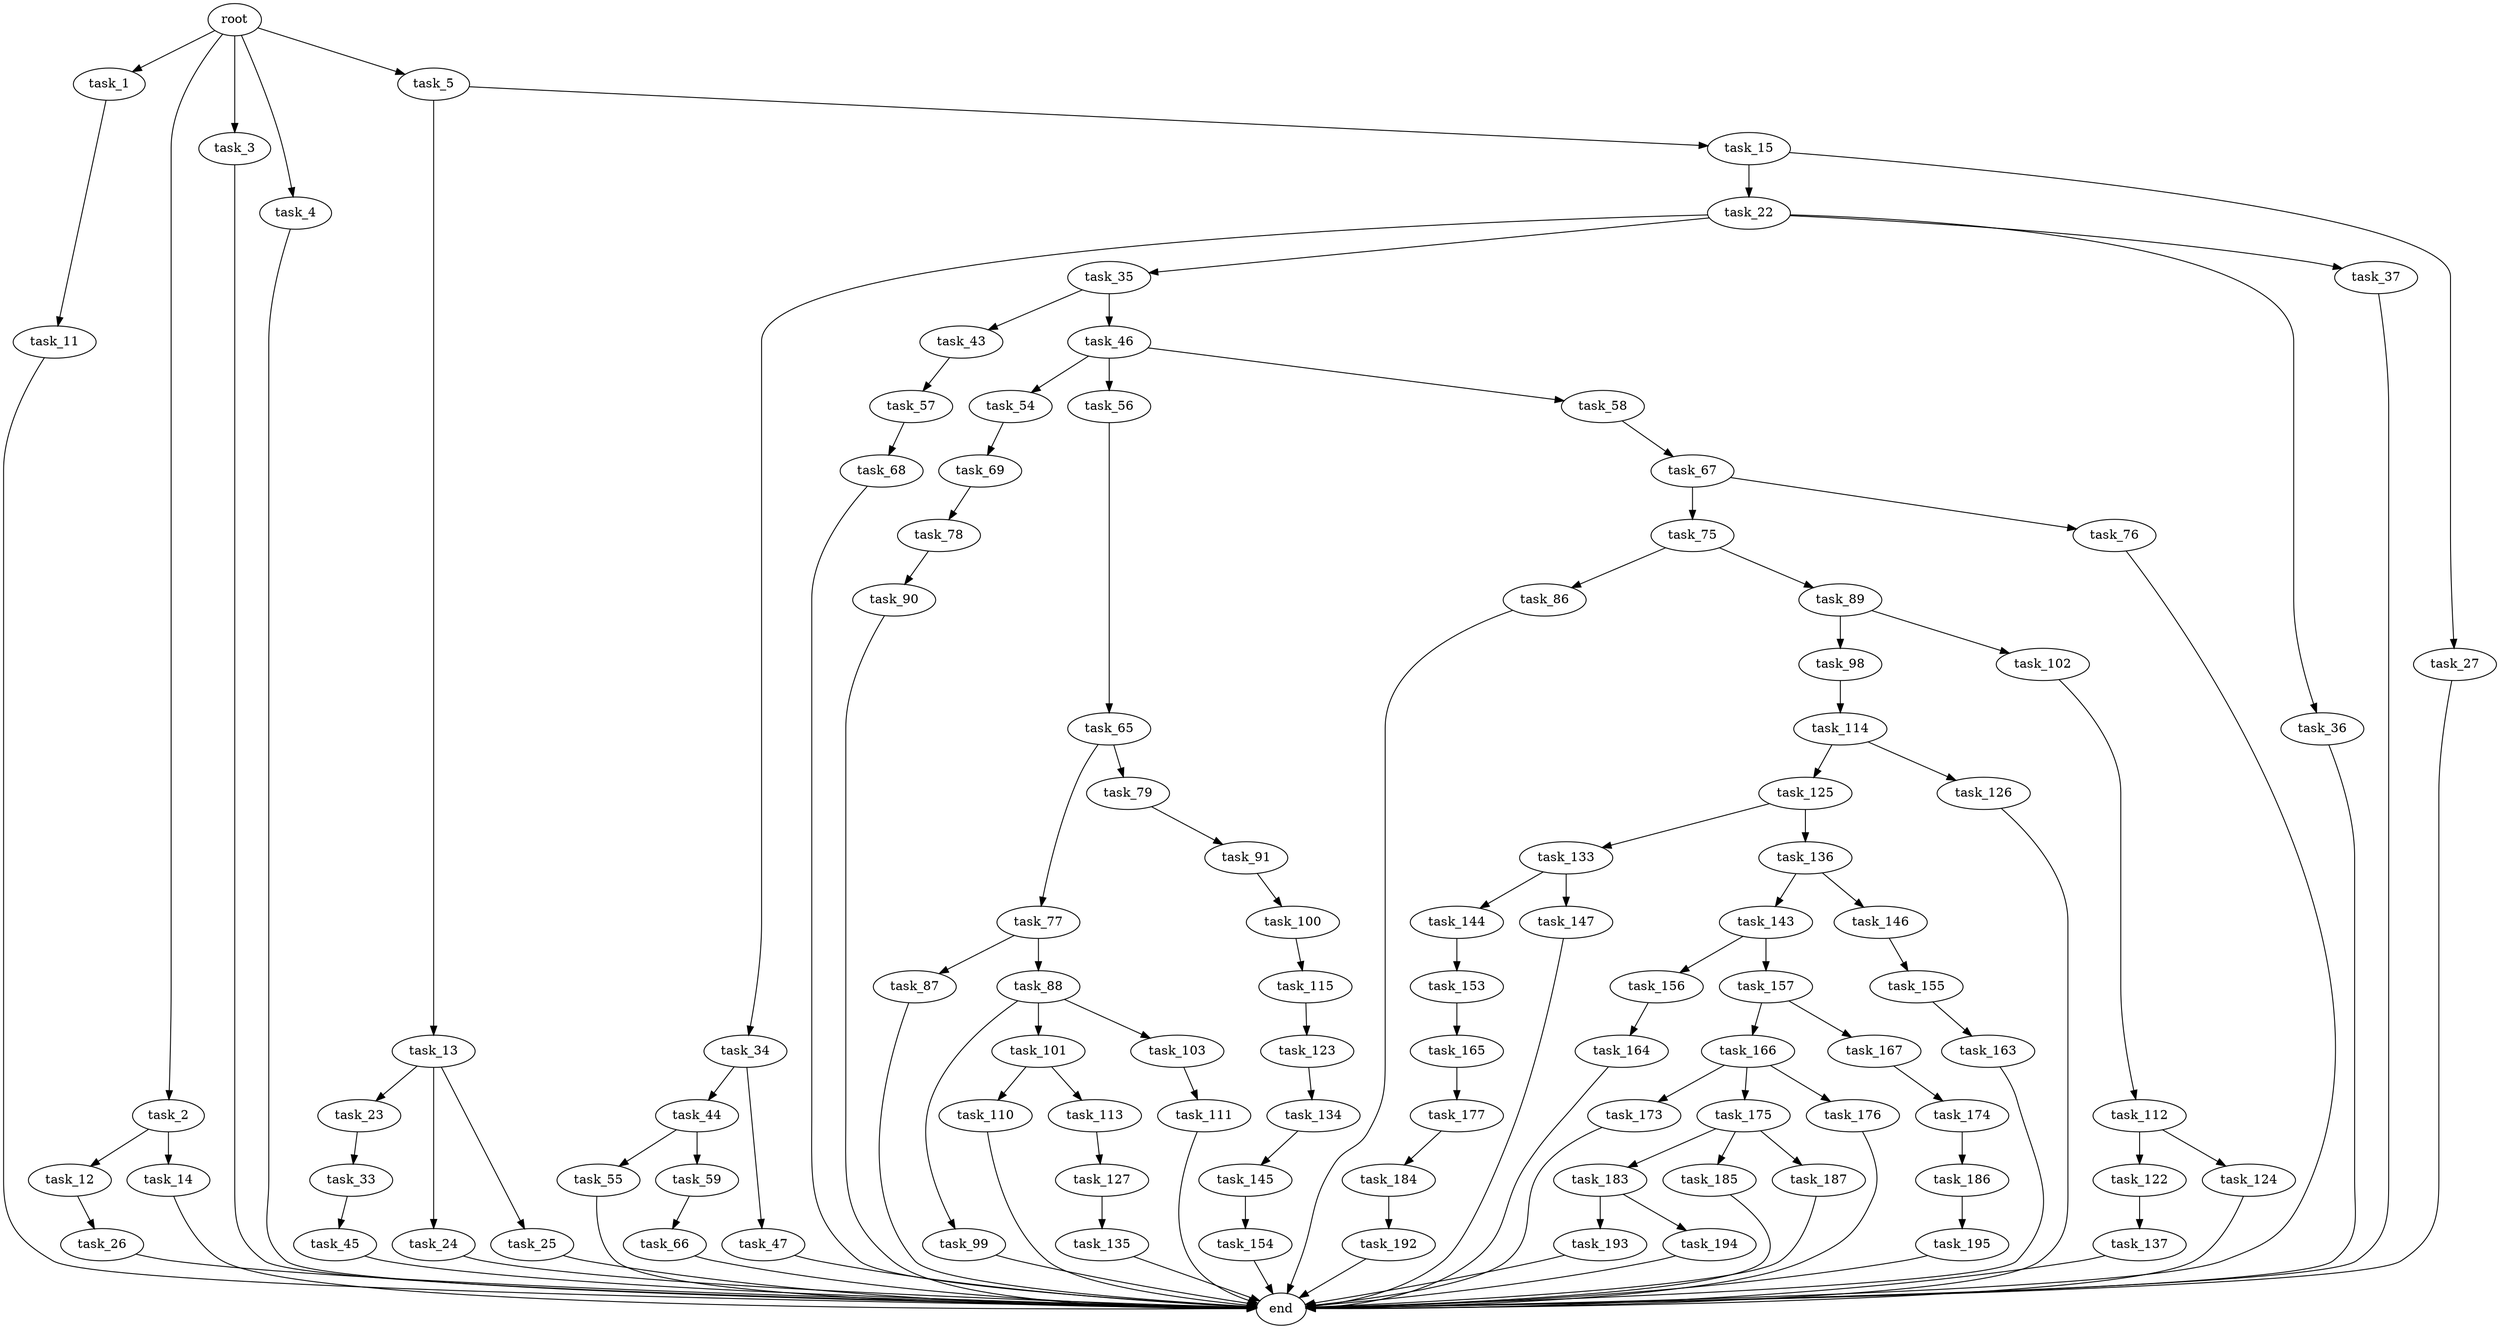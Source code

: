 digraph G {
  root [size="0.000000"];
  task_1 [size="46530023556.000000"];
  task_2 [size="829354676848.000000"];
  task_3 [size="433634027562.000000"];
  task_4 [size="590834667153.000000"];
  task_5 [size="8589934592.000000"];
  task_11 [size="454941021347.000000"];
  task_12 [size="231928233984.000000"];
  task_13 [size="36877418946.000000"];
  task_14 [size="1252653667.000000"];
  task_15 [size="2128411721.000000"];
  task_22 [size="72495629016.000000"];
  task_23 [size="8589934592.000000"];
  task_24 [size="28991029248.000000"];
  task_25 [size="357473673510.000000"];
  task_26 [size="68719476736.000000"];
  task_27 [size="100903893177.000000"];
  task_33 [size="3294883165.000000"];
  task_34 [size="18366209532.000000"];
  task_35 [size="20310977117.000000"];
  task_36 [size="1073741824000.000000"];
  task_37 [size="50114461788.000000"];
  task_43 [size="16718165554.000000"];
  task_44 [size="717276007620.000000"];
  task_45 [size="7831845324.000000"];
  task_46 [size="7623418784.000000"];
  task_47 [size="8589934592.000000"];
  task_54 [size="134217728000.000000"];
  task_55 [size="782757789696.000000"];
  task_56 [size="176881900767.000000"];
  task_57 [size="25302337480.000000"];
  task_58 [size="28991029248.000000"];
  task_59 [size="219724178657.000000"];
  task_65 [size="28991029248.000000"];
  task_66 [size="295117995197.000000"];
  task_67 [size="52916102738.000000"];
  task_68 [size="68719476736.000000"];
  task_69 [size="782757789696.000000"];
  task_75 [size="28991029248.000000"];
  task_76 [size="68719476736.000000"];
  task_77 [size="287720954.000000"];
  task_78 [size="449943706769.000000"];
  task_79 [size="31127218765.000000"];
  task_86 [size="2905659617.000000"];
  task_87 [size="19121860557.000000"];
  task_88 [size="785453328842.000000"];
  task_89 [size="68719476736.000000"];
  task_90 [size="782757789696.000000"];
  task_91 [size="1073741824000.000000"];
  task_98 [size="367077680339.000000"];
  task_99 [size="782757789696.000000"];
  task_100 [size="782757789696.000000"];
  task_101 [size="21227068381.000000"];
  task_102 [size="27214538216.000000"];
  task_103 [size="98460186879.000000"];
  task_110 [size="231928233984.000000"];
  task_111 [size="358923592940.000000"];
  task_112 [size="782757789696.000000"];
  task_113 [size="231928233984.000000"];
  task_114 [size="68719476736.000000"];
  task_115 [size="41016616918.000000"];
  task_122 [size="16208777608.000000"];
  task_123 [size="14395167859.000000"];
  task_124 [size="549755813888.000000"];
  task_125 [size="23822966422.000000"];
  task_126 [size="549755813888.000000"];
  task_127 [size="33252772610.000000"];
  task_133 [size="368293445632.000000"];
  task_134 [size="1655685217.000000"];
  task_135 [size="3992876173.000000"];
  task_136 [size="13227004639.000000"];
  task_137 [size="23130949674.000000"];
  task_143 [size="231928233984.000000"];
  task_144 [size="134217728000.000000"];
  task_145 [size="22328998025.000000"];
  task_146 [size="40773658213.000000"];
  task_147 [size="782757789696.000000"];
  task_153 [size="36117082675.000000"];
  task_154 [size="20931650952.000000"];
  task_155 [size="782757789696.000000"];
  task_156 [size="77394807044.000000"];
  task_157 [size="28991029248.000000"];
  task_163 [size="134217728000.000000"];
  task_164 [size="28991029248.000000"];
  task_165 [size="3130546276.000000"];
  task_166 [size="568265241288.000000"];
  task_167 [size="463648747173.000000"];
  task_173 [size="89191684265.000000"];
  task_174 [size="7617751943.000000"];
  task_175 [size="15891738872.000000"];
  task_176 [size="549755813888.000000"];
  task_177 [size="1073741824000.000000"];
  task_183 [size="512030103506.000000"];
  task_184 [size="617849730414.000000"];
  task_185 [size="19739646080.000000"];
  task_186 [size="1710045160.000000"];
  task_187 [size="137960215163.000000"];
  task_192 [size="638213418856.000000"];
  task_193 [size="28991029248.000000"];
  task_194 [size="41443442212.000000"];
  task_195 [size="28605292027.000000"];
  end [size="0.000000"];

  root -> task_1 [size="1.000000"];
  root -> task_2 [size="1.000000"];
  root -> task_3 [size="1.000000"];
  root -> task_4 [size="1.000000"];
  root -> task_5 [size="1.000000"];
  task_1 -> task_11 [size="33554432.000000"];
  task_2 -> task_12 [size="838860800.000000"];
  task_2 -> task_14 [size="838860800.000000"];
  task_3 -> end [size="1.000000"];
  task_4 -> end [size="1.000000"];
  task_5 -> task_13 [size="33554432.000000"];
  task_5 -> task_15 [size="33554432.000000"];
  task_11 -> end [size="1.000000"];
  task_12 -> task_26 [size="301989888.000000"];
  task_13 -> task_23 [size="33554432.000000"];
  task_13 -> task_24 [size="33554432.000000"];
  task_13 -> task_25 [size="33554432.000000"];
  task_14 -> end [size="1.000000"];
  task_15 -> task_22 [size="33554432.000000"];
  task_15 -> task_27 [size="33554432.000000"];
  task_22 -> task_34 [size="75497472.000000"];
  task_22 -> task_35 [size="75497472.000000"];
  task_22 -> task_36 [size="75497472.000000"];
  task_22 -> task_37 [size="75497472.000000"];
  task_23 -> task_33 [size="33554432.000000"];
  task_24 -> end [size="1.000000"];
  task_25 -> end [size="1.000000"];
  task_26 -> end [size="1.000000"];
  task_27 -> end [size="1.000000"];
  task_33 -> task_45 [size="75497472.000000"];
  task_34 -> task_44 [size="301989888.000000"];
  task_34 -> task_47 [size="301989888.000000"];
  task_35 -> task_43 [size="411041792.000000"];
  task_35 -> task_46 [size="411041792.000000"];
  task_36 -> end [size="1.000000"];
  task_37 -> end [size="1.000000"];
  task_43 -> task_57 [size="301989888.000000"];
  task_44 -> task_55 [size="536870912.000000"];
  task_44 -> task_59 [size="536870912.000000"];
  task_45 -> end [size="1.000000"];
  task_46 -> task_54 [size="134217728.000000"];
  task_46 -> task_56 [size="134217728.000000"];
  task_46 -> task_58 [size="134217728.000000"];
  task_47 -> end [size="1.000000"];
  task_54 -> task_69 [size="209715200.000000"];
  task_55 -> end [size="1.000000"];
  task_56 -> task_65 [size="134217728.000000"];
  task_57 -> task_68 [size="411041792.000000"];
  task_58 -> task_67 [size="75497472.000000"];
  task_59 -> task_66 [size="411041792.000000"];
  task_65 -> task_77 [size="75497472.000000"];
  task_65 -> task_79 [size="75497472.000000"];
  task_66 -> end [size="1.000000"];
  task_67 -> task_75 [size="209715200.000000"];
  task_67 -> task_76 [size="209715200.000000"];
  task_68 -> end [size="1.000000"];
  task_69 -> task_78 [size="679477248.000000"];
  task_75 -> task_86 [size="75497472.000000"];
  task_75 -> task_89 [size="75497472.000000"];
  task_76 -> end [size="1.000000"];
  task_77 -> task_87 [size="33554432.000000"];
  task_77 -> task_88 [size="33554432.000000"];
  task_78 -> task_90 [size="838860800.000000"];
  task_79 -> task_91 [size="838860800.000000"];
  task_86 -> end [size="1.000000"];
  task_87 -> end [size="1.000000"];
  task_88 -> task_99 [size="679477248.000000"];
  task_88 -> task_101 [size="679477248.000000"];
  task_88 -> task_103 [size="679477248.000000"];
  task_89 -> task_98 [size="134217728.000000"];
  task_89 -> task_102 [size="134217728.000000"];
  task_90 -> end [size="1.000000"];
  task_91 -> task_100 [size="838860800.000000"];
  task_98 -> task_114 [size="411041792.000000"];
  task_99 -> end [size="1.000000"];
  task_100 -> task_115 [size="679477248.000000"];
  task_101 -> task_110 [size="536870912.000000"];
  task_101 -> task_113 [size="536870912.000000"];
  task_102 -> task_112 [size="838860800.000000"];
  task_103 -> task_111 [size="134217728.000000"];
  task_110 -> end [size="1.000000"];
  task_111 -> end [size="1.000000"];
  task_112 -> task_122 [size="679477248.000000"];
  task_112 -> task_124 [size="679477248.000000"];
  task_113 -> task_127 [size="301989888.000000"];
  task_114 -> task_125 [size="134217728.000000"];
  task_114 -> task_126 [size="134217728.000000"];
  task_115 -> task_123 [size="838860800.000000"];
  task_122 -> task_137 [size="536870912.000000"];
  task_123 -> task_134 [size="301989888.000000"];
  task_124 -> end [size="1.000000"];
  task_125 -> task_133 [size="33554432.000000"];
  task_125 -> task_136 [size="33554432.000000"];
  task_126 -> end [size="1.000000"];
  task_127 -> task_135 [size="838860800.000000"];
  task_133 -> task_144 [size="411041792.000000"];
  task_133 -> task_147 [size="411041792.000000"];
  task_134 -> task_145 [size="33554432.000000"];
  task_135 -> end [size="1.000000"];
  task_136 -> task_143 [size="536870912.000000"];
  task_136 -> task_146 [size="536870912.000000"];
  task_137 -> end [size="1.000000"];
  task_143 -> task_156 [size="301989888.000000"];
  task_143 -> task_157 [size="301989888.000000"];
  task_144 -> task_153 [size="209715200.000000"];
  task_145 -> task_154 [size="33554432.000000"];
  task_146 -> task_155 [size="838860800.000000"];
  task_147 -> end [size="1.000000"];
  task_153 -> task_165 [size="838860800.000000"];
  task_154 -> end [size="1.000000"];
  task_155 -> task_163 [size="679477248.000000"];
  task_156 -> task_164 [size="134217728.000000"];
  task_157 -> task_166 [size="75497472.000000"];
  task_157 -> task_167 [size="75497472.000000"];
  task_163 -> end [size="1.000000"];
  task_164 -> end [size="1.000000"];
  task_165 -> task_177 [size="75497472.000000"];
  task_166 -> task_173 [size="679477248.000000"];
  task_166 -> task_175 [size="679477248.000000"];
  task_166 -> task_176 [size="679477248.000000"];
  task_167 -> task_174 [size="679477248.000000"];
  task_173 -> end [size="1.000000"];
  task_174 -> task_186 [size="134217728.000000"];
  task_175 -> task_183 [size="679477248.000000"];
  task_175 -> task_185 [size="679477248.000000"];
  task_175 -> task_187 [size="679477248.000000"];
  task_176 -> end [size="1.000000"];
  task_177 -> task_184 [size="838860800.000000"];
  task_183 -> task_193 [size="536870912.000000"];
  task_183 -> task_194 [size="536870912.000000"];
  task_184 -> task_192 [size="838860800.000000"];
  task_185 -> end [size="1.000000"];
  task_186 -> task_195 [size="33554432.000000"];
  task_187 -> end [size="1.000000"];
  task_192 -> end [size="1.000000"];
  task_193 -> end [size="1.000000"];
  task_194 -> end [size="1.000000"];
  task_195 -> end [size="1.000000"];
}
